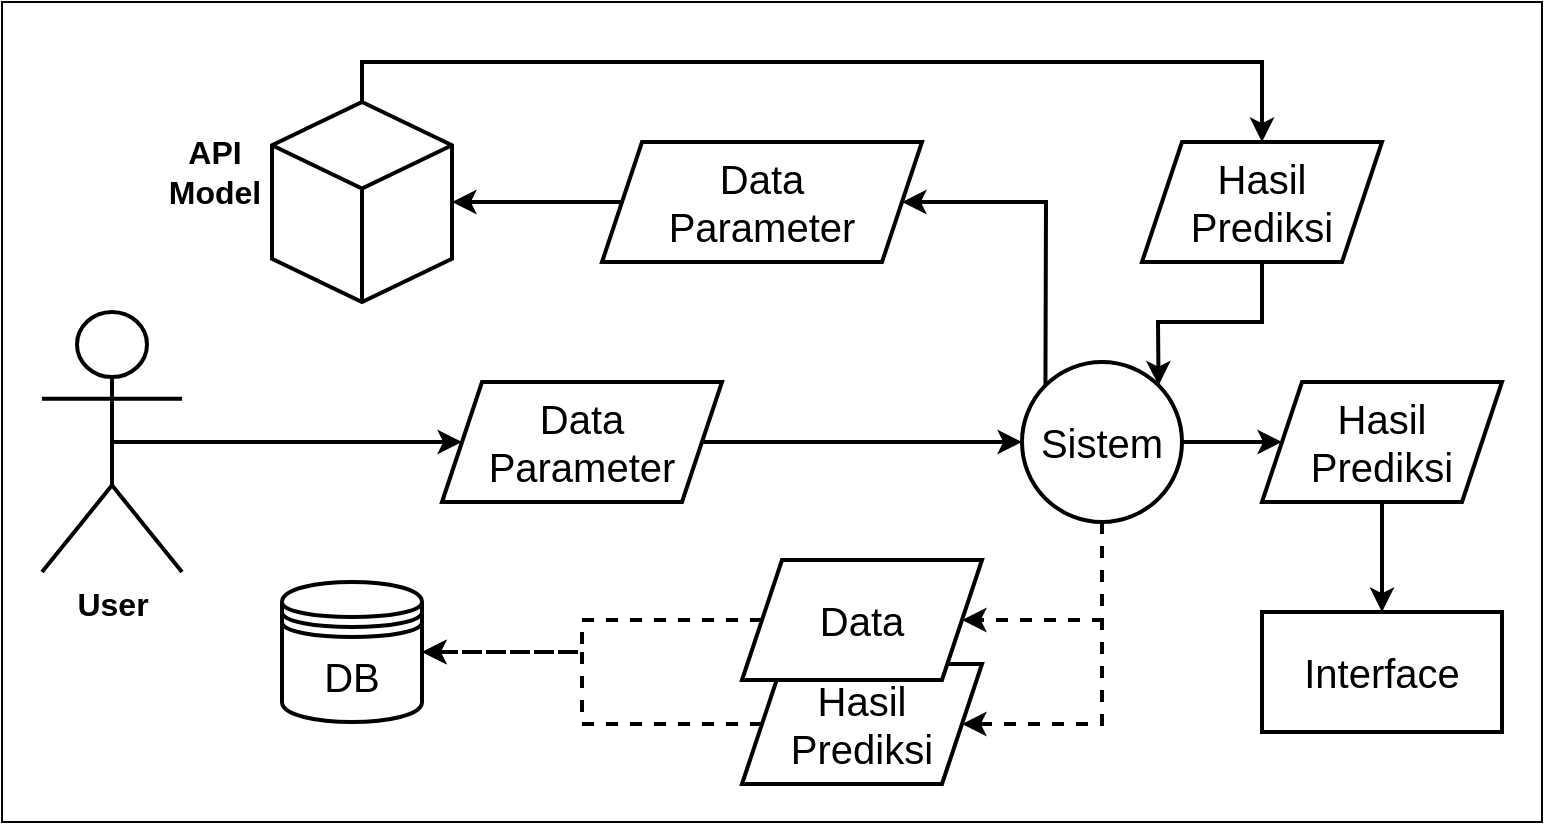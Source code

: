 <mxfile version="15.3.0" type="device"><diagram id="-EQWSh5BceXw2j9LL1cU" name="Page-1"><mxGraphModel dx="1988" dy="634" grid="1" gridSize="10" guides="1" tooltips="1" connect="1" arrows="1" fold="1" page="1" pageScale="1" pageWidth="850" pageHeight="1100" math="0" shadow="0"><root><mxCell id="0"/><mxCell id="1" parent="0"/><mxCell id="rTLpg1Xjwn_qrDO_QpSO-1" value="" style="group" vertex="1" connectable="0" parent="1"><mxGeometry x="-90" y="10" width="770" height="410" as="geometry"/></mxCell><mxCell id="_D-swJzovgN5gyQ8mkRS-28" value="" style="rounded=0;whiteSpace=wrap;html=1;strokeWidth=1;" parent="rTLpg1Xjwn_qrDO_QpSO-1" vertex="1"><mxGeometry width="770" height="410" as="geometry"/></mxCell><mxCell id="Of_mpiis0yFKyeGZzvom-1" value="&lt;font style=&quot;font-size: 16px&quot;&gt;&lt;b&gt;User&lt;/b&gt;&lt;/font&gt;" style="shape=umlActor;verticalLabelPosition=bottom;verticalAlign=top;html=1;outlineConnect=0;strokeWidth=2;" parent="rTLpg1Xjwn_qrDO_QpSO-1" vertex="1"><mxGeometry x="20" y="155" width="70" height="130" as="geometry"/></mxCell><mxCell id="Of_mpiis0yFKyeGZzvom-13" value="&lt;font style=&quot;font-size: 20px&quot;&gt;Interface&lt;/font&gt;" style="rounded=0;whiteSpace=wrap;html=1;strokeWidth=2;" parent="rTLpg1Xjwn_qrDO_QpSO-1" vertex="1"><mxGeometry x="630" y="305" width="120" height="60" as="geometry"/></mxCell><mxCell id="Of_mpiis0yFKyeGZzvom-14" value="" style="endArrow=classic;html=1;exitX=0.5;exitY=1;exitDx=0;exitDy=0;entryX=0.5;entryY=0;entryDx=0;entryDy=0;strokeWidth=2;" parent="rTLpg1Xjwn_qrDO_QpSO-1" source="_D-swJzovgN5gyQ8mkRS-13" target="Of_mpiis0yFKyeGZzvom-13" edge="1"><mxGeometry width="50" height="50" as="geometry"><mxPoint x="580" y="70" as="sourcePoint"/><mxPoint x="630" y="20" as="targetPoint"/></mxGeometry></mxCell><mxCell id="_D-swJzovgN5gyQ8mkRS-1" value="&lt;font style=&quot;font-size: 20px&quot;&gt;Hasil&lt;br&gt;Prediksi&lt;/font&gt;" style="shape=parallelogram;perimeter=parallelogramPerimeter;whiteSpace=wrap;html=1;fixedSize=1;strokeWidth=2;" parent="rTLpg1Xjwn_qrDO_QpSO-1" vertex="1"><mxGeometry x="570" y="70" width="120" height="60" as="geometry"/></mxCell><mxCell id="_D-swJzovgN5gyQ8mkRS-3" value="&lt;span style=&quot;font-size: 20px&quot;&gt;Data&lt;br&gt;Parameter&lt;/span&gt;" style="shape=parallelogram;perimeter=parallelogramPerimeter;whiteSpace=wrap;html=1;fixedSize=1;strokeWidth=2;" parent="rTLpg1Xjwn_qrDO_QpSO-1" vertex="1"><mxGeometry x="220" y="190" width="140" height="60" as="geometry"/></mxCell><mxCell id="_D-swJzovgN5gyQ8mkRS-5" value="&lt;span style=&quot;font-size: 20px&quot;&gt;Data&lt;br&gt;Parameter&lt;br&gt;&lt;/span&gt;" style="shape=parallelogram;perimeter=parallelogramPerimeter;whiteSpace=wrap;html=1;fixedSize=1;strokeWidth=2;" parent="rTLpg1Xjwn_qrDO_QpSO-1" vertex="1"><mxGeometry x="300" y="70" width="160" height="60" as="geometry"/></mxCell><mxCell id="_D-swJzovgN5gyQ8mkRS-6" value="" style="endArrow=classic;html=1;strokeWidth=2;exitX=0.5;exitY=0.5;exitDx=0;exitDy=0;exitPerimeter=0;entryX=0;entryY=0.5;entryDx=0;entryDy=0;" parent="rTLpg1Xjwn_qrDO_QpSO-1" source="Of_mpiis0yFKyeGZzvom-1" target="_D-swJzovgN5gyQ8mkRS-3" edge="1"><mxGeometry width="50" height="50" as="geometry"><mxPoint x="620" y="170" as="sourcePoint"/><mxPoint x="140" y="220" as="targetPoint"/></mxGeometry></mxCell><mxCell id="_D-swJzovgN5gyQ8mkRS-8" value="" style="endArrow=classic;html=1;strokeWidth=2;exitX=1;exitY=0.5;exitDx=0;exitDy=0;entryX=0;entryY=0.5;entryDx=0;entryDy=0;" parent="rTLpg1Xjwn_qrDO_QpSO-1" source="_D-swJzovgN5gyQ8mkRS-3" target="_D-swJzovgN5gyQ8mkRS-22" edge="1"><mxGeometry width="50" height="50" as="geometry"><mxPoint x="300" y="190" as="sourcePoint"/><mxPoint x="510" y="220" as="targetPoint"/></mxGeometry></mxCell><mxCell id="_D-swJzovgN5gyQ8mkRS-9" value="" style="endArrow=classic;html=1;strokeWidth=2;exitX=0;exitY=0;exitDx=0;exitDy=0;entryX=1;entryY=0.5;entryDx=0;entryDy=0;rounded=0;" parent="rTLpg1Xjwn_qrDO_QpSO-1" source="_D-swJzovgN5gyQ8mkRS-22" target="_D-swJzovgN5gyQ8mkRS-5" edge="1"><mxGeometry width="50" height="50" as="geometry"><mxPoint x="530" y="180" as="sourcePoint"/><mxPoint x="430" y="100" as="targetPoint"/><Array as="points"><mxPoint x="522" y="100"/></Array></mxGeometry></mxCell><mxCell id="_D-swJzovgN5gyQ8mkRS-10" value="" style="endArrow=classic;html=1;strokeWidth=2;exitX=0;exitY=0.5;exitDx=0;exitDy=0;entryX=1;entryY=0.5;entryDx=0;entryDy=0;entryPerimeter=0;" parent="rTLpg1Xjwn_qrDO_QpSO-1" source="_D-swJzovgN5gyQ8mkRS-5" target="_D-swJzovgN5gyQ8mkRS-23" edge="1"><mxGeometry width="50" height="50" as="geometry"><mxPoint x="350" y="120" as="sourcePoint"/><mxPoint x="210" y="100" as="targetPoint"/></mxGeometry></mxCell><mxCell id="_D-swJzovgN5gyQ8mkRS-11" value="" style="endArrow=classic;html=1;strokeWidth=2;exitX=0.5;exitY=0;exitDx=0;exitDy=0;exitPerimeter=0;entryX=0.5;entryY=0;entryDx=0;entryDy=0;rounded=0;" parent="rTLpg1Xjwn_qrDO_QpSO-1" source="_D-swJzovgN5gyQ8mkRS-23" target="_D-swJzovgN5gyQ8mkRS-1" edge="1"><mxGeometry width="50" height="50" as="geometry"><mxPoint x="180" y="60" as="sourcePoint"/><mxPoint x="500" y="90" as="targetPoint"/><Array as="points"><mxPoint x="180" y="30"/><mxPoint x="630" y="30"/></Array></mxGeometry></mxCell><mxCell id="_D-swJzovgN5gyQ8mkRS-12" value="" style="endArrow=classic;html=1;strokeWidth=2;entryX=1;entryY=0;entryDx=0;entryDy=0;exitX=0.5;exitY=1;exitDx=0;exitDy=0;rounded=0;" parent="rTLpg1Xjwn_qrDO_QpSO-1" source="_D-swJzovgN5gyQ8mkRS-1" target="_D-swJzovgN5gyQ8mkRS-22" edge="1"><mxGeometry width="50" height="50" as="geometry"><mxPoint x="650" y="150" as="sourcePoint"/><mxPoint x="570" y="180" as="targetPoint"/><Array as="points"><mxPoint x="630" y="160"/><mxPoint x="578" y="160"/></Array></mxGeometry></mxCell><mxCell id="_D-swJzovgN5gyQ8mkRS-13" value="&lt;font style=&quot;font-size: 20px&quot;&gt;Hasil&lt;br&gt;Prediksi&lt;/font&gt;" style="shape=parallelogram;perimeter=parallelogramPerimeter;whiteSpace=wrap;html=1;fixedSize=1;strokeWidth=2;" parent="rTLpg1Xjwn_qrDO_QpSO-1" vertex="1"><mxGeometry x="630" y="190" width="120" height="60" as="geometry"/></mxCell><mxCell id="_D-swJzovgN5gyQ8mkRS-14" value="" style="endArrow=classic;html=1;strokeWidth=2;exitX=1;exitY=0.5;exitDx=0;exitDy=0;entryX=0;entryY=0.5;entryDx=0;entryDy=0;" parent="rTLpg1Xjwn_qrDO_QpSO-1" source="_D-swJzovgN5gyQ8mkRS-22" target="_D-swJzovgN5gyQ8mkRS-13" edge="1"><mxGeometry width="50" height="50" as="geometry"><mxPoint x="590" y="220" as="sourcePoint"/><mxPoint x="600" y="150" as="targetPoint"/></mxGeometry></mxCell><mxCell id="_D-swJzovgN5gyQ8mkRS-17" value="" style="group" parent="rTLpg1Xjwn_qrDO_QpSO-1" vertex="1" connectable="0"><mxGeometry x="370" y="279" width="120" height="112" as="geometry"/></mxCell><mxCell id="_D-swJzovgN5gyQ8mkRS-16" value="&lt;font style=&quot;font-size: 20px&quot;&gt;Hasil&lt;br&gt;Prediksi&lt;/font&gt;" style="shape=parallelogram;perimeter=parallelogramPerimeter;whiteSpace=wrap;html=1;fixedSize=1;strokeWidth=2;" parent="_D-swJzovgN5gyQ8mkRS-17" vertex="1"><mxGeometry y="52" width="120" height="60" as="geometry"/></mxCell><mxCell id="_D-swJzovgN5gyQ8mkRS-15" value="&lt;span style=&quot;font-size: 20px&quot;&gt;Data&lt;/span&gt;" style="shape=parallelogram;perimeter=parallelogramPerimeter;whiteSpace=wrap;html=1;fixedSize=1;strokeWidth=2;" parent="_D-swJzovgN5gyQ8mkRS-17" vertex="1"><mxGeometry width="120" height="60" as="geometry"/></mxCell><mxCell id="_D-swJzovgN5gyQ8mkRS-18" value="" style="endArrow=classic;html=1;strokeWidth=2;exitX=0.5;exitY=1;exitDx=0;exitDy=0;entryX=1;entryY=0.5;entryDx=0;entryDy=0;rounded=0;dashed=1;" parent="rTLpg1Xjwn_qrDO_QpSO-1" target="_D-swJzovgN5gyQ8mkRS-15" edge="1"><mxGeometry width="50" height="50" as="geometry"><mxPoint x="550" y="260" as="sourcePoint"/><mxPoint x="460" y="140" as="targetPoint"/><Array as="points"><mxPoint x="550" y="309"/></Array></mxGeometry></mxCell><mxCell id="_D-swJzovgN5gyQ8mkRS-19" value="" style="endArrow=classic;html=1;strokeWidth=2;exitX=0.5;exitY=1;exitDx=0;exitDy=0;entryX=1;entryY=0.5;entryDx=0;entryDy=0;rounded=0;dashed=1;" parent="rTLpg1Xjwn_qrDO_QpSO-1" source="_D-swJzovgN5gyQ8mkRS-22" target="_D-swJzovgN5gyQ8mkRS-16" edge="1"><mxGeometry width="50" height="50" as="geometry"><mxPoint x="550" y="260" as="sourcePoint"/><mxPoint x="460" y="140" as="targetPoint"/><Array as="points"><mxPoint x="550" y="361"/></Array></mxGeometry></mxCell><mxCell id="_D-swJzovgN5gyQ8mkRS-20" value="" style="endArrow=classic;html=1;strokeWidth=2;exitX=0;exitY=0.5;exitDx=0;exitDy=0;entryX=1;entryY=0.5;entryDx=0;entryDy=0;rounded=0;dashed=1;" parent="rTLpg1Xjwn_qrDO_QpSO-1" source="_D-swJzovgN5gyQ8mkRS-15" target="_D-swJzovgN5gyQ8mkRS-25" edge="1"><mxGeometry width="50" height="50" as="geometry"><mxPoint x="340" y="300" as="sourcePoint"/><mxPoint x="210" y="325" as="targetPoint"/><Array as="points"><mxPoint x="290" y="309"/><mxPoint x="290" y="325"/></Array></mxGeometry></mxCell><mxCell id="_D-swJzovgN5gyQ8mkRS-21" value="" style="endArrow=classic;html=1;strokeWidth=2;exitX=0;exitY=0.5;exitDx=0;exitDy=0;entryX=1;entryY=0.5;entryDx=0;entryDy=0;rounded=0;dashed=1;" parent="rTLpg1Xjwn_qrDO_QpSO-1" source="_D-swJzovgN5gyQ8mkRS-16" target="_D-swJzovgN5gyQ8mkRS-25" edge="1"><mxGeometry width="50" height="50" as="geometry"><mxPoint x="340" y="300" as="sourcePoint"/><mxPoint x="210" y="325" as="targetPoint"/><Array as="points"><mxPoint x="290" y="361"/><mxPoint x="290" y="325"/></Array></mxGeometry></mxCell><mxCell id="_D-swJzovgN5gyQ8mkRS-22" value="&lt;font style=&quot;font-size: 20px&quot;&gt;Sistem&lt;/font&gt;" style="ellipse;whiteSpace=wrap;html=1;aspect=fixed;strokeWidth=2;" parent="rTLpg1Xjwn_qrDO_QpSO-1" vertex="1"><mxGeometry x="510" y="180" width="80" height="80" as="geometry"/></mxCell><mxCell id="_D-swJzovgN5gyQ8mkRS-23" value="" style="html=1;whiteSpace=wrap;shape=isoCube2;backgroundOutline=1;isoAngle=15;strokeWidth=2;" parent="rTLpg1Xjwn_qrDO_QpSO-1" vertex="1"><mxGeometry x="135" y="50" width="90" height="100" as="geometry"/></mxCell><mxCell id="_D-swJzovgN5gyQ8mkRS-24" value="&lt;font style=&quot;font-size: 16px&quot;&gt;&lt;b&gt;API&lt;br&gt;Model&lt;/b&gt;&lt;/font&gt;" style="text;html=1;align=center;verticalAlign=middle;resizable=0;points=[];autosize=1;strokeColor=none;" parent="rTLpg1Xjwn_qrDO_QpSO-1" vertex="1"><mxGeometry x="71" y="65" width="70" height="40" as="geometry"/></mxCell><mxCell id="_D-swJzovgN5gyQ8mkRS-25" value="&lt;font style=&quot;font-size: 20px&quot;&gt;DB&lt;/font&gt;" style="shape=datastore;whiteSpace=wrap;html=1;strokeWidth=2;" parent="rTLpg1Xjwn_qrDO_QpSO-1" vertex="1"><mxGeometry x="140" y="290" width="70" height="70" as="geometry"/></mxCell></root></mxGraphModel></diagram></mxfile>